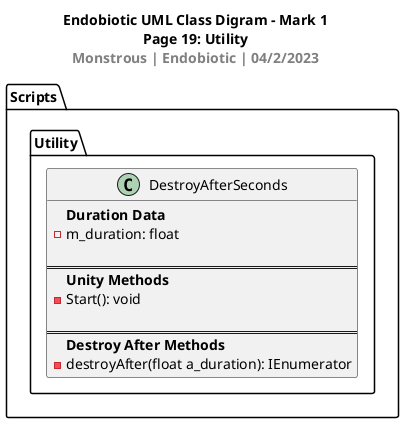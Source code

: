 @startuml Class Diagram Mark 1 - Page 19
title Endobiotic UML Class Digram - Mark 1\nPage 19: Utility\n<color:Gray>Monstrous | Endobiotic | 04/2/2023</color>

package Scripts <<Folder>>
{
    package Utility <<Folder>> 
    {
        class DestroyAfterSeconds 
        {
            <b>Duration Data
            -m_duration: float

            ===
            <b>Unity Methods
            -Start(): void

            ===
            <b>Destroy After Methods
            -destroyAfter(float a_duration): IEnumerator
        }
    }
}

@endum